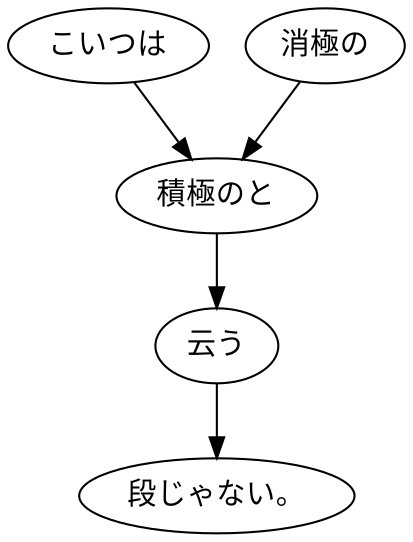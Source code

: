 digraph graph6336 {
	node0 [label="こいつは"];
	node1 [label="消極の"];
	node2 [label="積極のと"];
	node3 [label="云う"];
	node4 [label="段じゃない。"];
	node0 -> node2;
	node1 -> node2;
	node2 -> node3;
	node3 -> node4;
}
